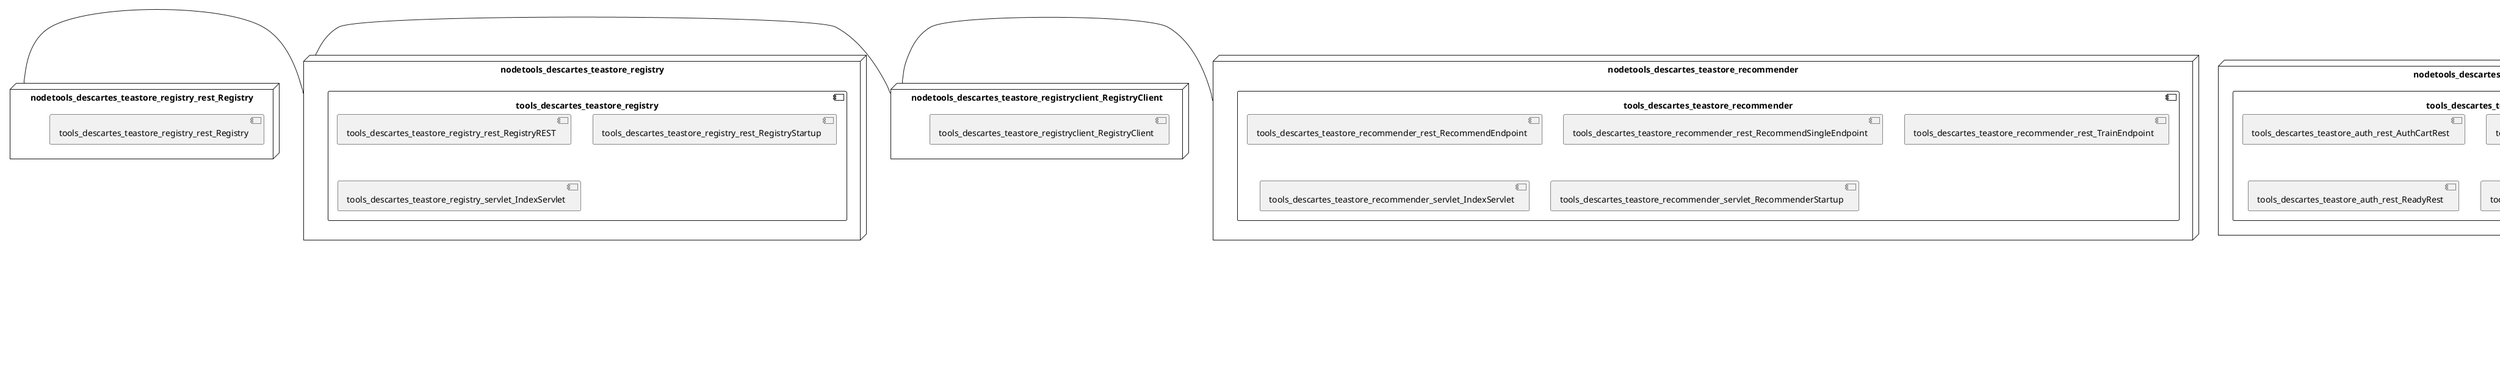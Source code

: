 @startuml
skinparam fixCircleLabelOverlapping true
skinparam componentStyle uml2
node nodetools_descartes_teastore_auth {
component tools_descartes_teastore_auth {
[tools_descartes_teastore_auth_rest_AuthCartRest] [[descartesresearch-teastore-psr.system#_KYVWbVgQEe-qV5f8FqUppg]]
[tools_descartes_teastore_auth_rest_AuthUserActionsRest] [[descartesresearch-teastore-psr.system#_KYVWbVgQEe-qV5f8FqUppg]]
[tools_descartes_teastore_auth_rest_ReadyRest] [[descartesresearch-teastore-psr.system#_KYVWbVgQEe-qV5f8FqUppg]]
[tools_descartes_teastore_auth_startup_AuthStartup] [[descartesresearch-teastore-psr.system#_KYVWbVgQEe-qV5f8FqUppg]]
}
}
node nodetools_descartes_teastore_image {
component tools_descartes_teastore_image {
[tools_descartes_teastore_image_rest_ImageProviderEndpoint] [[descartesresearch-teastore-psr.system#_KYVWbVgQEe-qV5f8FqUppg]]
[tools_descartes_teastore_image_setup_ImageProviderStartup] [[descartesresearch-teastore-psr.system#_KYVWbVgQEe-qV5f8FqUppg]]
}
}
node nodetools_descartes_teastore_kieker_rabbitmq {
component tools_descartes_teastore_kieker_rabbitmq {
[tools_descartes_teastore_kieker_rabbitmq_DisplayLogs] [[descartesresearch-teastore-psr.system#_KYVWbVgQEe-qV5f8FqUppg]]
[tools_descartes_teastore_kieker_rabbitmq_IndexServlet] [[descartesresearch-teastore-psr.system#_KYVWbVgQEe-qV5f8FqUppg]]
[tools_descartes_teastore_kieker_rabbitmq_Reset] [[descartesresearch-teastore-psr.system#_KYVWbVgQEe-qV5f8FqUppg]]
}
}
node nodetools_descartes_teastore_persistence {
component tools_descartes_teastore_persistence {
[tools_descartes_teastore_persistence_rest_CacheManagerEndpoint] [[descartesresearch-teastore-psr.system#_KYVWbVgQEe-qV5f8FqUppg]]
[tools_descartes_teastore_persistence_rest_CategoryEndpoint] [[descartesresearch-teastore-psr.system#_KYVWbVgQEe-qV5f8FqUppg]]
[tools_descartes_teastore_persistence_rest_DatabaseGenerationEndpoint] [[descartesresearch-teastore-psr.system#_KYVWbVgQEe-qV5f8FqUppg]]
[tools_descartes_teastore_persistence_rest_OrderEndpoint] [[descartesresearch-teastore-psr.system#_KYVWbVgQEe-qV5f8FqUppg]]
[tools_descartes_teastore_persistence_rest_OrderItemEndpoint] [[descartesresearch-teastore-psr.system#_KYVWbVgQEe-qV5f8FqUppg]]
[tools_descartes_teastore_persistence_rest_ProductEndpoint] [[descartesresearch-teastore-psr.system#_KYVWbVgQEe-qV5f8FqUppg]]
[tools_descartes_teastore_persistence_rest_UserEndpoint] [[descartesresearch-teastore-psr.system#_KYVWbVgQEe-qV5f8FqUppg]]
[tools_descartes_teastore_persistence_servlet_IndexServlet] [[descartesresearch-teastore-psr.system#_KYVWbVgQEe-qV5f8FqUppg]]
}
}
node nodetools_descartes_teastore_recommender {
component tools_descartes_teastore_recommender {
[tools_descartes_teastore_recommender_rest_RecommendEndpoint] [[descartesresearch-teastore-psr.system#_KYVWbVgQEe-qV5f8FqUppg]]
[tools_descartes_teastore_recommender_rest_RecommendSingleEndpoint] [[descartesresearch-teastore-psr.system#_KYVWbVgQEe-qV5f8FqUppg]]
[tools_descartes_teastore_recommender_rest_TrainEndpoint] [[descartesresearch-teastore-psr.system#_KYVWbVgQEe-qV5f8FqUppg]]
[tools_descartes_teastore_recommender_servlet_IndexServlet] [[descartesresearch-teastore-psr.system#_KYVWbVgQEe-qV5f8FqUppg]]
[tools_descartes_teastore_recommender_servlet_RecommenderStartup] [[descartesresearch-teastore-psr.system#_KYVWbVgQEe-qV5f8FqUppg]]
}
}
node nodetools_descartes_teastore_registry {
component tools_descartes_teastore_registry {
[tools_descartes_teastore_registry_rest_RegistryREST] [[descartesresearch-teastore-psr.system#_KYVWbVgQEe-qV5f8FqUppg]]
[tools_descartes_teastore_registry_rest_RegistryStartup] [[descartesresearch-teastore-psr.system#_KYVWbVgQEe-qV5f8FqUppg]]
[tools_descartes_teastore_registry_servlet_IndexServlet] [[descartesresearch-teastore-psr.system#_KYVWbVgQEe-qV5f8FqUppg]]
}
}
node nodetools_descartes_teastore_webui {
component tools_descartes_teastore_webui {
[tools_descartes_teastore_webui_rest_ReadyRest] [[descartesresearch-teastore-psr.system#_KYVWbVgQEe-qV5f8FqUppg]]
[tools_descartes_teastore_webui_servlet_AboutUsServlet] [[descartesresearch-teastore-psr.system#_KYVWbVgQEe-qV5f8FqUppg]]
[tools_descartes_teastore_webui_servlet_CartActionServlet] [[descartesresearch-teastore-psr.system#_KYVWbVgQEe-qV5f8FqUppg]]
[tools_descartes_teastore_webui_servlet_CartServlet] [[descartesresearch-teastore-psr.system#_KYVWbVgQEe-qV5f8FqUppg]]
[tools_descartes_teastore_webui_servlet_CategoryServlet] [[descartesresearch-teastore-psr.system#_KYVWbVgQEe-qV5f8FqUppg]]
[tools_descartes_teastore_webui_servlet_DataBaseActionServlet] [[descartesresearch-teastore-psr.system#_KYVWbVgQEe-qV5f8FqUppg]]
[tools_descartes_teastore_webui_servlet_DataBaseServlet] [[descartesresearch-teastore-psr.system#_KYVWbVgQEe-qV5f8FqUppg]]
[tools_descartes_teastore_webui_servlet_ErrorServlet] [[descartesresearch-teastore-psr.system#_KYVWbVgQEe-qV5f8FqUppg]]
[tools_descartes_teastore_webui_servlet_IndexServlet] [[descartesresearch-teastore-psr.system#_KYVWbVgQEe-qV5f8FqUppg]]
[tools_descartes_teastore_webui_servlet_LoginActionServlet] [[descartesresearch-teastore-psr.system#_KYVWbVgQEe-qV5f8FqUppg]]
[tools_descartes_teastore_webui_servlet_LoginServlet] [[descartesresearch-teastore-psr.system#_KYVWbVgQEe-qV5f8FqUppg]]
[tools_descartes_teastore_webui_servlet_OrderServlet] [[descartesresearch-teastore-psr.system#_KYVWbVgQEe-qV5f8FqUppg]]
[tools_descartes_teastore_webui_servlet_ProductServlet] [[descartesresearch-teastore-psr.system#_KYVWbVgQEe-qV5f8FqUppg]]
[tools_descartes_teastore_webui_servlet_ProfileServlet] [[descartesresearch-teastore-psr.system#_KYVWbVgQEe-qV5f8FqUppg]]
[tools_descartes_teastore_webui_servlet_StatusServlet] [[descartesresearch-teastore-psr.system#_KYVWbVgQEe-qV5f8FqUppg]]
[tools_descartes_teastore_webui_startup_WebuiStartup] [[descartesresearch-teastore-psr.system#_KYVWbVgQEe-qV5f8FqUppg]]
}
}
node nodetools_descartes_teastore_recommender_servlet_TrainingSynchronizer {
[tools_descartes_teastore_recommender_servlet_TrainingSynchronizer] [[descartesresearch-teastore-psr.system#_KYVWbVgQEe-qV5f8FqUppg]]
}
node nodetools_descartes_teastore_registry_rest_Registry {
[tools_descartes_teastore_registry_rest_Registry] [[descartesresearch-teastore-psr.system#_KYVWbVgQEe-qV5f8FqUppg]]
}
node nodetools_descartes_teastore_registryclient_RegistryClient {
[tools_descartes_teastore_registryclient_RegistryClient] [[descartesresearch-teastore-psr.system#_KYVWbVgQEe-qV5f8FqUppg]]
}
node nodetools_descartes_teastore_registryclient_loadbalancers_ServiceLoadBalancer {
[tools_descartes_teastore_registryclient_loadbalancers_ServiceLoadBalancer] [[descartesresearch-teastore-psr.system#_KYVWbVgQEe-qV5f8FqUppg]]
}
node nodetools_descartes_teastore_registryclient_util_RESTClient {
[tools_descartes_teastore_registryclient_util_RESTClient] [[descartesresearch-teastore-psr.system#_KYVWbVgQEe-qV5f8FqUppg]]
}
[nodetools_descartes_teastore_registry_rest_Registry] - [nodetools_descartes_teastore_registry]
[nodetools_descartes_teastore_registryclient_RegistryClient] - [nodetools_descartes_teastore_recommender]
[nodetools_descartes_teastore_registry] - [nodetools_descartes_teastore_registryclient_RegistryClient]

@enduml
